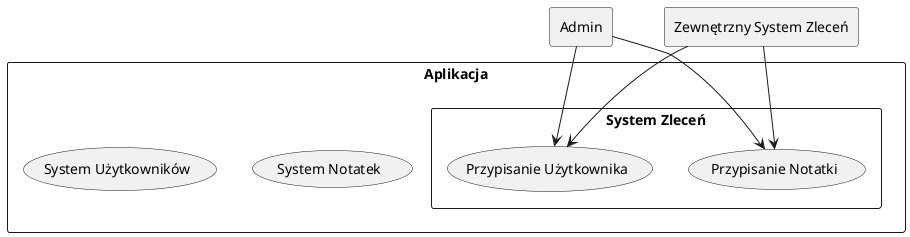 
@startuml
rectangle "Admin" as admin
rectangle "Zewnętrzny System Zleceń" as zsz
rectangle Aplikacja as app {
	rectangle "System Zleceń" as sz{
		(Przypisanie Notatki) as assign_n
		(Przypisanie Użytkownika) as assign_u
    }
    (System Notatek) as sn
    (System Użytkowników) as su
	
	zsz --> assign_n
	zsz --> assign_u
	admin --> assign_n
	admin --> assign_u
}
@enduml
